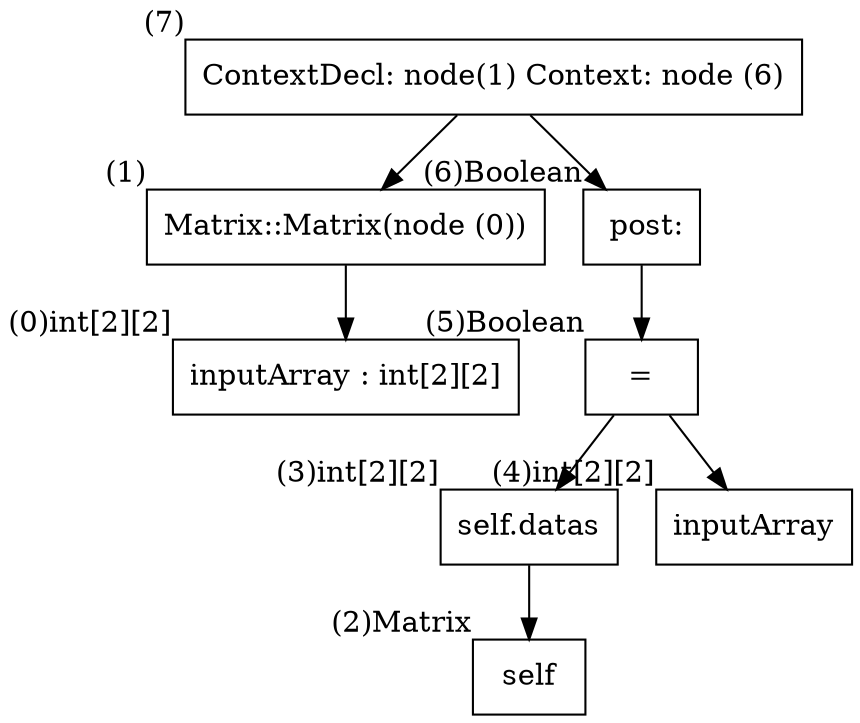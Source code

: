 digraph AST {
  node [shape=box];
  n7 [label="ContextDecl: node(1) Context: node (6)", xlabel="(7)"];
  n7 -> n1;
  n7 -> n6;
  n1 [label="Matrix::Matrix(node (0))", xlabel="(1)"];
  n1 -> n0;
  n6 [label=" post:", xlabel="(6)Boolean"];
  n6 -> n5;
  n0 [label="inputArray : int[2][2]", xlabel="(0)int[2][2]"];
  n5 [label="=", xlabel="(5)Boolean"];
  n5 -> n3;
  n5 -> n4;
  n3 [label="self.datas", xlabel="(3)int[2][2]"];
  n3 -> n2;
  n4 [label="inputArray", xlabel="(4)int[2][2]"];
  n2 [label="self", xlabel="(2)Matrix"];
}
